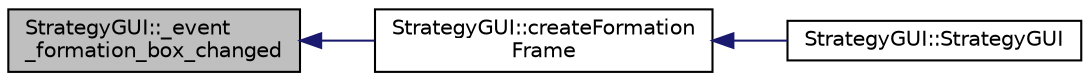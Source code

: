 digraph "StrategyGUI::_event_formation_box_changed"
{
 // INTERACTIVE_SVG=YES
  edge [fontname="Helvetica",fontsize="10",labelfontname="Helvetica",labelfontsize="10"];
  node [fontname="Helvetica",fontsize="10",shape=record];
  rankdir="LR";
  Node28 [label="StrategyGUI::_event\l_formation_box_changed",height=0.2,width=0.4,color="black", fillcolor="grey75", style="filled", fontcolor="black"];
  Node28 -> Node29 [dir="back",color="midnightblue",fontsize="10",style="solid"];
  Node29 [label="StrategyGUI::createFormation\lFrame",height=0.2,width=0.4,color="black", fillcolor="white", style="filled",URL="$class_strategy_g_u_i.html#a38540d2d52e6bd3955e85adce92dac41",tooltip="Formation frame creator. "];
  Node29 -> Node30 [dir="back",color="midnightblue",fontsize="10",style="solid"];
  Node30 [label="StrategyGUI::StrategyGUI",height=0.2,width=0.4,color="black", fillcolor="white", style="filled",URL="$class_strategy_g_u_i.html#a6676ae87f9ccabe157ec8e60f94041b7",tooltip="Constructor of a StrategyGUI object. "];
}
